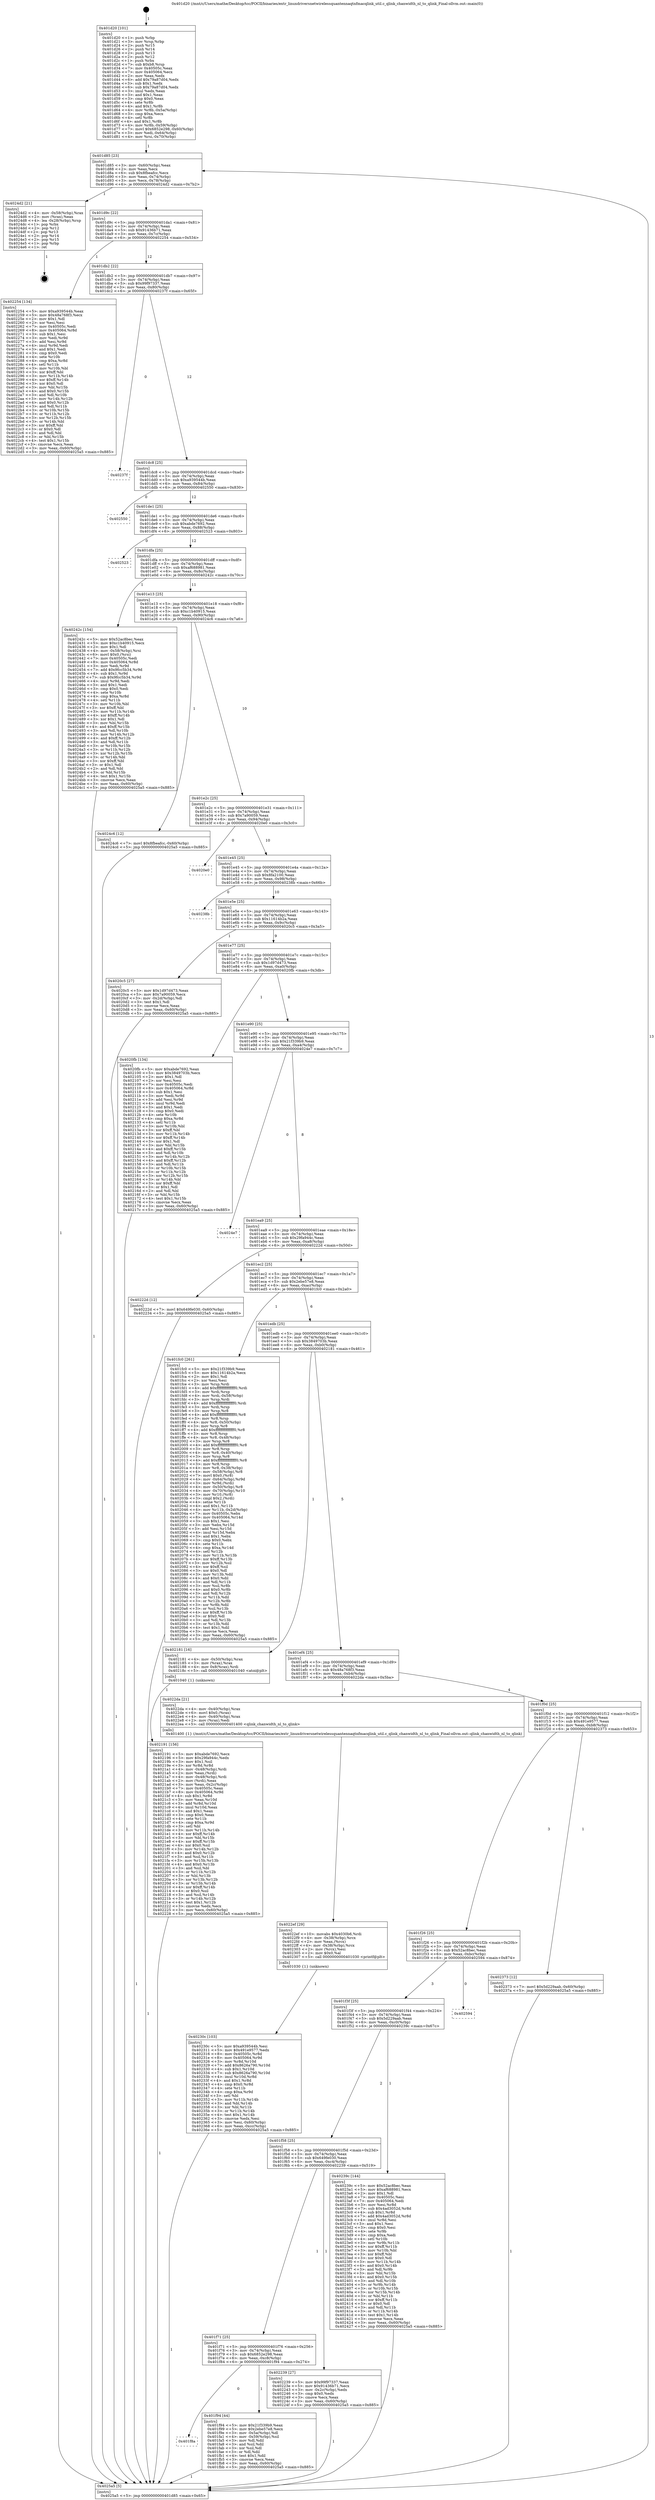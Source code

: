 digraph "0x401d20" {
  label = "0x401d20 (/mnt/c/Users/mathe/Desktop/tcc/POCII/binaries/extr_linuxdriversnetwirelessquantennaqtnfmacqlink_util.c_qlink_chanwidth_nl_to_qlink_Final-ollvm.out::main(0))"
  labelloc = "t"
  node[shape=record]

  Entry [label="",width=0.3,height=0.3,shape=circle,fillcolor=black,style=filled]
  "0x401d85" [label="{
     0x401d85 [23]\l
     | [instrs]\l
     &nbsp;&nbsp;0x401d85 \<+3\>: mov -0x60(%rbp),%eax\l
     &nbsp;&nbsp;0x401d88 \<+2\>: mov %eax,%ecx\l
     &nbsp;&nbsp;0x401d8a \<+6\>: sub $0x8fbeafcc,%ecx\l
     &nbsp;&nbsp;0x401d90 \<+3\>: mov %eax,-0x74(%rbp)\l
     &nbsp;&nbsp;0x401d93 \<+3\>: mov %ecx,-0x78(%rbp)\l
     &nbsp;&nbsp;0x401d96 \<+6\>: je 00000000004024d2 \<main+0x7b2\>\l
  }"]
  "0x4024d2" [label="{
     0x4024d2 [21]\l
     | [instrs]\l
     &nbsp;&nbsp;0x4024d2 \<+4\>: mov -0x58(%rbp),%rax\l
     &nbsp;&nbsp;0x4024d6 \<+2\>: mov (%rax),%eax\l
     &nbsp;&nbsp;0x4024d8 \<+4\>: lea -0x28(%rbp),%rsp\l
     &nbsp;&nbsp;0x4024dc \<+1\>: pop %rbx\l
     &nbsp;&nbsp;0x4024dd \<+2\>: pop %r12\l
     &nbsp;&nbsp;0x4024df \<+2\>: pop %r13\l
     &nbsp;&nbsp;0x4024e1 \<+2\>: pop %r14\l
     &nbsp;&nbsp;0x4024e3 \<+2\>: pop %r15\l
     &nbsp;&nbsp;0x4024e5 \<+1\>: pop %rbp\l
     &nbsp;&nbsp;0x4024e6 \<+1\>: ret\l
  }"]
  "0x401d9c" [label="{
     0x401d9c [22]\l
     | [instrs]\l
     &nbsp;&nbsp;0x401d9c \<+5\>: jmp 0000000000401da1 \<main+0x81\>\l
     &nbsp;&nbsp;0x401da1 \<+3\>: mov -0x74(%rbp),%eax\l
     &nbsp;&nbsp;0x401da4 \<+5\>: sub $0x91436b71,%eax\l
     &nbsp;&nbsp;0x401da9 \<+3\>: mov %eax,-0x7c(%rbp)\l
     &nbsp;&nbsp;0x401dac \<+6\>: je 0000000000402254 \<main+0x534\>\l
  }"]
  Exit [label="",width=0.3,height=0.3,shape=circle,fillcolor=black,style=filled,peripheries=2]
  "0x402254" [label="{
     0x402254 [134]\l
     | [instrs]\l
     &nbsp;&nbsp;0x402254 \<+5\>: mov $0xa939544b,%eax\l
     &nbsp;&nbsp;0x402259 \<+5\>: mov $0x48a768f3,%ecx\l
     &nbsp;&nbsp;0x40225e \<+2\>: mov $0x1,%dl\l
     &nbsp;&nbsp;0x402260 \<+2\>: xor %esi,%esi\l
     &nbsp;&nbsp;0x402262 \<+7\>: mov 0x40505c,%edi\l
     &nbsp;&nbsp;0x402269 \<+8\>: mov 0x405064,%r8d\l
     &nbsp;&nbsp;0x402271 \<+3\>: sub $0x1,%esi\l
     &nbsp;&nbsp;0x402274 \<+3\>: mov %edi,%r9d\l
     &nbsp;&nbsp;0x402277 \<+3\>: add %esi,%r9d\l
     &nbsp;&nbsp;0x40227a \<+4\>: imul %r9d,%edi\l
     &nbsp;&nbsp;0x40227e \<+3\>: and $0x1,%edi\l
     &nbsp;&nbsp;0x402281 \<+3\>: cmp $0x0,%edi\l
     &nbsp;&nbsp;0x402284 \<+4\>: sete %r10b\l
     &nbsp;&nbsp;0x402288 \<+4\>: cmp $0xa,%r8d\l
     &nbsp;&nbsp;0x40228c \<+4\>: setl %r11b\l
     &nbsp;&nbsp;0x402290 \<+3\>: mov %r10b,%bl\l
     &nbsp;&nbsp;0x402293 \<+3\>: xor $0xff,%bl\l
     &nbsp;&nbsp;0x402296 \<+3\>: mov %r11b,%r14b\l
     &nbsp;&nbsp;0x402299 \<+4\>: xor $0xff,%r14b\l
     &nbsp;&nbsp;0x40229d \<+3\>: xor $0x0,%dl\l
     &nbsp;&nbsp;0x4022a0 \<+3\>: mov %bl,%r15b\l
     &nbsp;&nbsp;0x4022a3 \<+4\>: and $0x0,%r15b\l
     &nbsp;&nbsp;0x4022a7 \<+3\>: and %dl,%r10b\l
     &nbsp;&nbsp;0x4022aa \<+3\>: mov %r14b,%r12b\l
     &nbsp;&nbsp;0x4022ad \<+4\>: and $0x0,%r12b\l
     &nbsp;&nbsp;0x4022b1 \<+3\>: and %dl,%r11b\l
     &nbsp;&nbsp;0x4022b4 \<+3\>: or %r10b,%r15b\l
     &nbsp;&nbsp;0x4022b7 \<+3\>: or %r11b,%r12b\l
     &nbsp;&nbsp;0x4022ba \<+3\>: xor %r12b,%r15b\l
     &nbsp;&nbsp;0x4022bd \<+3\>: or %r14b,%bl\l
     &nbsp;&nbsp;0x4022c0 \<+3\>: xor $0xff,%bl\l
     &nbsp;&nbsp;0x4022c3 \<+3\>: or $0x0,%dl\l
     &nbsp;&nbsp;0x4022c6 \<+2\>: and %dl,%bl\l
     &nbsp;&nbsp;0x4022c8 \<+3\>: or %bl,%r15b\l
     &nbsp;&nbsp;0x4022cb \<+4\>: test $0x1,%r15b\l
     &nbsp;&nbsp;0x4022cf \<+3\>: cmovne %ecx,%eax\l
     &nbsp;&nbsp;0x4022d2 \<+3\>: mov %eax,-0x60(%rbp)\l
     &nbsp;&nbsp;0x4022d5 \<+5\>: jmp 00000000004025a5 \<main+0x885\>\l
  }"]
  "0x401db2" [label="{
     0x401db2 [22]\l
     | [instrs]\l
     &nbsp;&nbsp;0x401db2 \<+5\>: jmp 0000000000401db7 \<main+0x97\>\l
     &nbsp;&nbsp;0x401db7 \<+3\>: mov -0x74(%rbp),%eax\l
     &nbsp;&nbsp;0x401dba \<+5\>: sub $0x99f97337,%eax\l
     &nbsp;&nbsp;0x401dbf \<+3\>: mov %eax,-0x80(%rbp)\l
     &nbsp;&nbsp;0x401dc2 \<+6\>: je 000000000040237f \<main+0x65f\>\l
  }"]
  "0x40230c" [label="{
     0x40230c [103]\l
     | [instrs]\l
     &nbsp;&nbsp;0x40230c \<+5\>: mov $0xa939544b,%esi\l
     &nbsp;&nbsp;0x402311 \<+5\>: mov $0x491e9577,%edx\l
     &nbsp;&nbsp;0x402316 \<+8\>: mov 0x40505c,%r8d\l
     &nbsp;&nbsp;0x40231e \<+8\>: mov 0x405064,%r9d\l
     &nbsp;&nbsp;0x402326 \<+3\>: mov %r8d,%r10d\l
     &nbsp;&nbsp;0x402329 \<+7\>: add $0x8626a790,%r10d\l
     &nbsp;&nbsp;0x402330 \<+4\>: sub $0x1,%r10d\l
     &nbsp;&nbsp;0x402334 \<+7\>: sub $0x8626a790,%r10d\l
     &nbsp;&nbsp;0x40233b \<+4\>: imul %r10d,%r8d\l
     &nbsp;&nbsp;0x40233f \<+4\>: and $0x1,%r8d\l
     &nbsp;&nbsp;0x402343 \<+4\>: cmp $0x0,%r8d\l
     &nbsp;&nbsp;0x402347 \<+4\>: sete %r11b\l
     &nbsp;&nbsp;0x40234b \<+4\>: cmp $0xa,%r9d\l
     &nbsp;&nbsp;0x40234f \<+3\>: setl %bl\l
     &nbsp;&nbsp;0x402352 \<+3\>: mov %r11b,%r14b\l
     &nbsp;&nbsp;0x402355 \<+3\>: and %bl,%r14b\l
     &nbsp;&nbsp;0x402358 \<+3\>: xor %bl,%r11b\l
     &nbsp;&nbsp;0x40235b \<+3\>: or %r11b,%r14b\l
     &nbsp;&nbsp;0x40235e \<+4\>: test $0x1,%r14b\l
     &nbsp;&nbsp;0x402362 \<+3\>: cmovne %edx,%esi\l
     &nbsp;&nbsp;0x402365 \<+3\>: mov %esi,-0x60(%rbp)\l
     &nbsp;&nbsp;0x402368 \<+6\>: mov %eax,-0xcc(%rbp)\l
     &nbsp;&nbsp;0x40236e \<+5\>: jmp 00000000004025a5 \<main+0x885\>\l
  }"]
  "0x40237f" [label="{
     0x40237f\l
  }", style=dashed]
  "0x401dc8" [label="{
     0x401dc8 [25]\l
     | [instrs]\l
     &nbsp;&nbsp;0x401dc8 \<+5\>: jmp 0000000000401dcd \<main+0xad\>\l
     &nbsp;&nbsp;0x401dcd \<+3\>: mov -0x74(%rbp),%eax\l
     &nbsp;&nbsp;0x401dd0 \<+5\>: sub $0xa939544b,%eax\l
     &nbsp;&nbsp;0x401dd5 \<+6\>: mov %eax,-0x84(%rbp)\l
     &nbsp;&nbsp;0x401ddb \<+6\>: je 0000000000402550 \<main+0x830\>\l
  }"]
  "0x4022ef" [label="{
     0x4022ef [29]\l
     | [instrs]\l
     &nbsp;&nbsp;0x4022ef \<+10\>: movabs $0x4030b6,%rdi\l
     &nbsp;&nbsp;0x4022f9 \<+4\>: mov -0x38(%rbp),%rcx\l
     &nbsp;&nbsp;0x4022fd \<+2\>: mov %eax,(%rcx)\l
     &nbsp;&nbsp;0x4022ff \<+4\>: mov -0x38(%rbp),%rcx\l
     &nbsp;&nbsp;0x402303 \<+2\>: mov (%rcx),%esi\l
     &nbsp;&nbsp;0x402305 \<+2\>: mov $0x0,%al\l
     &nbsp;&nbsp;0x402307 \<+5\>: call 0000000000401030 \<printf@plt\>\l
     | [calls]\l
     &nbsp;&nbsp;0x401030 \{1\} (unknown)\l
  }"]
  "0x402550" [label="{
     0x402550\l
  }", style=dashed]
  "0x401de1" [label="{
     0x401de1 [25]\l
     | [instrs]\l
     &nbsp;&nbsp;0x401de1 \<+5\>: jmp 0000000000401de6 \<main+0xc6\>\l
     &nbsp;&nbsp;0x401de6 \<+3\>: mov -0x74(%rbp),%eax\l
     &nbsp;&nbsp;0x401de9 \<+5\>: sub $0xabde7692,%eax\l
     &nbsp;&nbsp;0x401dee \<+6\>: mov %eax,-0x88(%rbp)\l
     &nbsp;&nbsp;0x401df4 \<+6\>: je 0000000000402523 \<main+0x803\>\l
  }"]
  "0x402191" [label="{
     0x402191 [156]\l
     | [instrs]\l
     &nbsp;&nbsp;0x402191 \<+5\>: mov $0xabde7692,%ecx\l
     &nbsp;&nbsp;0x402196 \<+5\>: mov $0x29fa944c,%edx\l
     &nbsp;&nbsp;0x40219b \<+3\>: mov $0x1,%sil\l
     &nbsp;&nbsp;0x40219e \<+3\>: xor %r8d,%r8d\l
     &nbsp;&nbsp;0x4021a1 \<+4\>: mov -0x48(%rbp),%rdi\l
     &nbsp;&nbsp;0x4021a5 \<+2\>: mov %eax,(%rdi)\l
     &nbsp;&nbsp;0x4021a7 \<+4\>: mov -0x48(%rbp),%rdi\l
     &nbsp;&nbsp;0x4021ab \<+2\>: mov (%rdi),%eax\l
     &nbsp;&nbsp;0x4021ad \<+3\>: mov %eax,-0x2c(%rbp)\l
     &nbsp;&nbsp;0x4021b0 \<+7\>: mov 0x40505c,%eax\l
     &nbsp;&nbsp;0x4021b7 \<+8\>: mov 0x405064,%r9d\l
     &nbsp;&nbsp;0x4021bf \<+4\>: sub $0x1,%r8d\l
     &nbsp;&nbsp;0x4021c3 \<+3\>: mov %eax,%r10d\l
     &nbsp;&nbsp;0x4021c6 \<+3\>: add %r8d,%r10d\l
     &nbsp;&nbsp;0x4021c9 \<+4\>: imul %r10d,%eax\l
     &nbsp;&nbsp;0x4021cd \<+3\>: and $0x1,%eax\l
     &nbsp;&nbsp;0x4021d0 \<+3\>: cmp $0x0,%eax\l
     &nbsp;&nbsp;0x4021d3 \<+4\>: sete %r11b\l
     &nbsp;&nbsp;0x4021d7 \<+4\>: cmp $0xa,%r9d\l
     &nbsp;&nbsp;0x4021db \<+3\>: setl %bl\l
     &nbsp;&nbsp;0x4021de \<+3\>: mov %r11b,%r14b\l
     &nbsp;&nbsp;0x4021e1 \<+4\>: xor $0xff,%r14b\l
     &nbsp;&nbsp;0x4021e5 \<+3\>: mov %bl,%r15b\l
     &nbsp;&nbsp;0x4021e8 \<+4\>: xor $0xff,%r15b\l
     &nbsp;&nbsp;0x4021ec \<+4\>: xor $0x0,%sil\l
     &nbsp;&nbsp;0x4021f0 \<+3\>: mov %r14b,%r12b\l
     &nbsp;&nbsp;0x4021f3 \<+4\>: and $0x0,%r12b\l
     &nbsp;&nbsp;0x4021f7 \<+3\>: and %sil,%r11b\l
     &nbsp;&nbsp;0x4021fa \<+3\>: mov %r15b,%r13b\l
     &nbsp;&nbsp;0x4021fd \<+4\>: and $0x0,%r13b\l
     &nbsp;&nbsp;0x402201 \<+3\>: and %sil,%bl\l
     &nbsp;&nbsp;0x402204 \<+3\>: or %r11b,%r12b\l
     &nbsp;&nbsp;0x402207 \<+3\>: or %bl,%r13b\l
     &nbsp;&nbsp;0x40220a \<+3\>: xor %r13b,%r12b\l
     &nbsp;&nbsp;0x40220d \<+3\>: or %r15b,%r14b\l
     &nbsp;&nbsp;0x402210 \<+4\>: xor $0xff,%r14b\l
     &nbsp;&nbsp;0x402214 \<+4\>: or $0x0,%sil\l
     &nbsp;&nbsp;0x402218 \<+3\>: and %sil,%r14b\l
     &nbsp;&nbsp;0x40221b \<+3\>: or %r14b,%r12b\l
     &nbsp;&nbsp;0x40221e \<+4\>: test $0x1,%r12b\l
     &nbsp;&nbsp;0x402222 \<+3\>: cmovne %edx,%ecx\l
     &nbsp;&nbsp;0x402225 \<+3\>: mov %ecx,-0x60(%rbp)\l
     &nbsp;&nbsp;0x402228 \<+5\>: jmp 00000000004025a5 \<main+0x885\>\l
  }"]
  "0x402523" [label="{
     0x402523\l
  }", style=dashed]
  "0x401dfa" [label="{
     0x401dfa [25]\l
     | [instrs]\l
     &nbsp;&nbsp;0x401dfa \<+5\>: jmp 0000000000401dff \<main+0xdf\>\l
     &nbsp;&nbsp;0x401dff \<+3\>: mov -0x74(%rbp),%eax\l
     &nbsp;&nbsp;0x401e02 \<+5\>: sub $0xaf688981,%eax\l
     &nbsp;&nbsp;0x401e07 \<+6\>: mov %eax,-0x8c(%rbp)\l
     &nbsp;&nbsp;0x401e0d \<+6\>: je 000000000040242c \<main+0x70c\>\l
  }"]
  "0x401d20" [label="{
     0x401d20 [101]\l
     | [instrs]\l
     &nbsp;&nbsp;0x401d20 \<+1\>: push %rbp\l
     &nbsp;&nbsp;0x401d21 \<+3\>: mov %rsp,%rbp\l
     &nbsp;&nbsp;0x401d24 \<+2\>: push %r15\l
     &nbsp;&nbsp;0x401d26 \<+2\>: push %r14\l
     &nbsp;&nbsp;0x401d28 \<+2\>: push %r13\l
     &nbsp;&nbsp;0x401d2a \<+2\>: push %r12\l
     &nbsp;&nbsp;0x401d2c \<+1\>: push %rbx\l
     &nbsp;&nbsp;0x401d2d \<+7\>: sub $0xb8,%rsp\l
     &nbsp;&nbsp;0x401d34 \<+7\>: mov 0x40505c,%eax\l
     &nbsp;&nbsp;0x401d3b \<+7\>: mov 0x405064,%ecx\l
     &nbsp;&nbsp;0x401d42 \<+2\>: mov %eax,%edx\l
     &nbsp;&nbsp;0x401d44 \<+6\>: add $0x79a87d04,%edx\l
     &nbsp;&nbsp;0x401d4a \<+3\>: sub $0x1,%edx\l
     &nbsp;&nbsp;0x401d4d \<+6\>: sub $0x79a87d04,%edx\l
     &nbsp;&nbsp;0x401d53 \<+3\>: imul %edx,%eax\l
     &nbsp;&nbsp;0x401d56 \<+3\>: and $0x1,%eax\l
     &nbsp;&nbsp;0x401d59 \<+3\>: cmp $0x0,%eax\l
     &nbsp;&nbsp;0x401d5c \<+4\>: sete %r8b\l
     &nbsp;&nbsp;0x401d60 \<+4\>: and $0x1,%r8b\l
     &nbsp;&nbsp;0x401d64 \<+4\>: mov %r8b,-0x5a(%rbp)\l
     &nbsp;&nbsp;0x401d68 \<+3\>: cmp $0xa,%ecx\l
     &nbsp;&nbsp;0x401d6b \<+4\>: setl %r8b\l
     &nbsp;&nbsp;0x401d6f \<+4\>: and $0x1,%r8b\l
     &nbsp;&nbsp;0x401d73 \<+4\>: mov %r8b,-0x59(%rbp)\l
     &nbsp;&nbsp;0x401d77 \<+7\>: movl $0x6852e298,-0x60(%rbp)\l
     &nbsp;&nbsp;0x401d7e \<+3\>: mov %edi,-0x64(%rbp)\l
     &nbsp;&nbsp;0x401d81 \<+4\>: mov %rsi,-0x70(%rbp)\l
  }"]
  "0x40242c" [label="{
     0x40242c [154]\l
     | [instrs]\l
     &nbsp;&nbsp;0x40242c \<+5\>: mov $0x52ac8bec,%eax\l
     &nbsp;&nbsp;0x402431 \<+5\>: mov $0xc1b40915,%ecx\l
     &nbsp;&nbsp;0x402436 \<+2\>: mov $0x1,%dl\l
     &nbsp;&nbsp;0x402438 \<+4\>: mov -0x58(%rbp),%rsi\l
     &nbsp;&nbsp;0x40243c \<+6\>: movl $0x0,(%rsi)\l
     &nbsp;&nbsp;0x402442 \<+7\>: mov 0x40505c,%edi\l
     &nbsp;&nbsp;0x402449 \<+8\>: mov 0x405064,%r8d\l
     &nbsp;&nbsp;0x402451 \<+3\>: mov %edi,%r9d\l
     &nbsp;&nbsp;0x402454 \<+7\>: add $0x9fcc5b34,%r9d\l
     &nbsp;&nbsp;0x40245b \<+4\>: sub $0x1,%r9d\l
     &nbsp;&nbsp;0x40245f \<+7\>: sub $0x9fcc5b34,%r9d\l
     &nbsp;&nbsp;0x402466 \<+4\>: imul %r9d,%edi\l
     &nbsp;&nbsp;0x40246a \<+3\>: and $0x1,%edi\l
     &nbsp;&nbsp;0x40246d \<+3\>: cmp $0x0,%edi\l
     &nbsp;&nbsp;0x402470 \<+4\>: sete %r10b\l
     &nbsp;&nbsp;0x402474 \<+4\>: cmp $0xa,%r8d\l
     &nbsp;&nbsp;0x402478 \<+4\>: setl %r11b\l
     &nbsp;&nbsp;0x40247c \<+3\>: mov %r10b,%bl\l
     &nbsp;&nbsp;0x40247f \<+3\>: xor $0xff,%bl\l
     &nbsp;&nbsp;0x402482 \<+3\>: mov %r11b,%r14b\l
     &nbsp;&nbsp;0x402485 \<+4\>: xor $0xff,%r14b\l
     &nbsp;&nbsp;0x402489 \<+3\>: xor $0x1,%dl\l
     &nbsp;&nbsp;0x40248c \<+3\>: mov %bl,%r15b\l
     &nbsp;&nbsp;0x40248f \<+4\>: and $0xff,%r15b\l
     &nbsp;&nbsp;0x402493 \<+3\>: and %dl,%r10b\l
     &nbsp;&nbsp;0x402496 \<+3\>: mov %r14b,%r12b\l
     &nbsp;&nbsp;0x402499 \<+4\>: and $0xff,%r12b\l
     &nbsp;&nbsp;0x40249d \<+3\>: and %dl,%r11b\l
     &nbsp;&nbsp;0x4024a0 \<+3\>: or %r10b,%r15b\l
     &nbsp;&nbsp;0x4024a3 \<+3\>: or %r11b,%r12b\l
     &nbsp;&nbsp;0x4024a6 \<+3\>: xor %r12b,%r15b\l
     &nbsp;&nbsp;0x4024a9 \<+3\>: or %r14b,%bl\l
     &nbsp;&nbsp;0x4024ac \<+3\>: xor $0xff,%bl\l
     &nbsp;&nbsp;0x4024af \<+3\>: or $0x1,%dl\l
     &nbsp;&nbsp;0x4024b2 \<+2\>: and %dl,%bl\l
     &nbsp;&nbsp;0x4024b4 \<+3\>: or %bl,%r15b\l
     &nbsp;&nbsp;0x4024b7 \<+4\>: test $0x1,%r15b\l
     &nbsp;&nbsp;0x4024bb \<+3\>: cmovne %ecx,%eax\l
     &nbsp;&nbsp;0x4024be \<+3\>: mov %eax,-0x60(%rbp)\l
     &nbsp;&nbsp;0x4024c1 \<+5\>: jmp 00000000004025a5 \<main+0x885\>\l
  }"]
  "0x401e13" [label="{
     0x401e13 [25]\l
     | [instrs]\l
     &nbsp;&nbsp;0x401e13 \<+5\>: jmp 0000000000401e18 \<main+0xf8\>\l
     &nbsp;&nbsp;0x401e18 \<+3\>: mov -0x74(%rbp),%eax\l
     &nbsp;&nbsp;0x401e1b \<+5\>: sub $0xc1b40915,%eax\l
     &nbsp;&nbsp;0x401e20 \<+6\>: mov %eax,-0x90(%rbp)\l
     &nbsp;&nbsp;0x401e26 \<+6\>: je 00000000004024c6 \<main+0x7a6\>\l
  }"]
  "0x4025a5" [label="{
     0x4025a5 [5]\l
     | [instrs]\l
     &nbsp;&nbsp;0x4025a5 \<+5\>: jmp 0000000000401d85 \<main+0x65\>\l
  }"]
  "0x4024c6" [label="{
     0x4024c6 [12]\l
     | [instrs]\l
     &nbsp;&nbsp;0x4024c6 \<+7\>: movl $0x8fbeafcc,-0x60(%rbp)\l
     &nbsp;&nbsp;0x4024cd \<+5\>: jmp 00000000004025a5 \<main+0x885\>\l
  }"]
  "0x401e2c" [label="{
     0x401e2c [25]\l
     | [instrs]\l
     &nbsp;&nbsp;0x401e2c \<+5\>: jmp 0000000000401e31 \<main+0x111\>\l
     &nbsp;&nbsp;0x401e31 \<+3\>: mov -0x74(%rbp),%eax\l
     &nbsp;&nbsp;0x401e34 \<+5\>: sub $0x7a90059,%eax\l
     &nbsp;&nbsp;0x401e39 \<+6\>: mov %eax,-0x94(%rbp)\l
     &nbsp;&nbsp;0x401e3f \<+6\>: je 00000000004020e0 \<main+0x3c0\>\l
  }"]
  "0x401f8a" [label="{
     0x401f8a\l
  }", style=dashed]
  "0x4020e0" [label="{
     0x4020e0\l
  }", style=dashed]
  "0x401e45" [label="{
     0x401e45 [25]\l
     | [instrs]\l
     &nbsp;&nbsp;0x401e45 \<+5\>: jmp 0000000000401e4a \<main+0x12a\>\l
     &nbsp;&nbsp;0x401e4a \<+3\>: mov -0x74(%rbp),%eax\l
     &nbsp;&nbsp;0x401e4d \<+5\>: sub $0x8fa2100,%eax\l
     &nbsp;&nbsp;0x401e52 \<+6\>: mov %eax,-0x98(%rbp)\l
     &nbsp;&nbsp;0x401e58 \<+6\>: je 000000000040238b \<main+0x66b\>\l
  }"]
  "0x401f94" [label="{
     0x401f94 [44]\l
     | [instrs]\l
     &nbsp;&nbsp;0x401f94 \<+5\>: mov $0x21f339b9,%eax\l
     &nbsp;&nbsp;0x401f99 \<+5\>: mov $0x2ebe57e8,%ecx\l
     &nbsp;&nbsp;0x401f9e \<+3\>: mov -0x5a(%rbp),%dl\l
     &nbsp;&nbsp;0x401fa1 \<+4\>: mov -0x59(%rbp),%sil\l
     &nbsp;&nbsp;0x401fa5 \<+3\>: mov %dl,%dil\l
     &nbsp;&nbsp;0x401fa8 \<+3\>: and %sil,%dil\l
     &nbsp;&nbsp;0x401fab \<+3\>: xor %sil,%dl\l
     &nbsp;&nbsp;0x401fae \<+3\>: or %dl,%dil\l
     &nbsp;&nbsp;0x401fb1 \<+4\>: test $0x1,%dil\l
     &nbsp;&nbsp;0x401fb5 \<+3\>: cmovne %ecx,%eax\l
     &nbsp;&nbsp;0x401fb8 \<+3\>: mov %eax,-0x60(%rbp)\l
     &nbsp;&nbsp;0x401fbb \<+5\>: jmp 00000000004025a5 \<main+0x885\>\l
  }"]
  "0x40238b" [label="{
     0x40238b\l
  }", style=dashed]
  "0x401e5e" [label="{
     0x401e5e [25]\l
     | [instrs]\l
     &nbsp;&nbsp;0x401e5e \<+5\>: jmp 0000000000401e63 \<main+0x143\>\l
     &nbsp;&nbsp;0x401e63 \<+3\>: mov -0x74(%rbp),%eax\l
     &nbsp;&nbsp;0x401e66 \<+5\>: sub $0x11614b2a,%eax\l
     &nbsp;&nbsp;0x401e6b \<+6\>: mov %eax,-0x9c(%rbp)\l
     &nbsp;&nbsp;0x401e71 \<+6\>: je 00000000004020c5 \<main+0x3a5\>\l
  }"]
  "0x401f71" [label="{
     0x401f71 [25]\l
     | [instrs]\l
     &nbsp;&nbsp;0x401f71 \<+5\>: jmp 0000000000401f76 \<main+0x256\>\l
     &nbsp;&nbsp;0x401f76 \<+3\>: mov -0x74(%rbp),%eax\l
     &nbsp;&nbsp;0x401f79 \<+5\>: sub $0x6852e298,%eax\l
     &nbsp;&nbsp;0x401f7e \<+6\>: mov %eax,-0xc8(%rbp)\l
     &nbsp;&nbsp;0x401f84 \<+6\>: je 0000000000401f94 \<main+0x274\>\l
  }"]
  "0x4020c5" [label="{
     0x4020c5 [27]\l
     | [instrs]\l
     &nbsp;&nbsp;0x4020c5 \<+5\>: mov $0x1d97d473,%eax\l
     &nbsp;&nbsp;0x4020ca \<+5\>: mov $0x7a90059,%ecx\l
     &nbsp;&nbsp;0x4020cf \<+3\>: mov -0x2d(%rbp),%dl\l
     &nbsp;&nbsp;0x4020d2 \<+3\>: test $0x1,%dl\l
     &nbsp;&nbsp;0x4020d5 \<+3\>: cmovne %ecx,%eax\l
     &nbsp;&nbsp;0x4020d8 \<+3\>: mov %eax,-0x60(%rbp)\l
     &nbsp;&nbsp;0x4020db \<+5\>: jmp 00000000004025a5 \<main+0x885\>\l
  }"]
  "0x401e77" [label="{
     0x401e77 [25]\l
     | [instrs]\l
     &nbsp;&nbsp;0x401e77 \<+5\>: jmp 0000000000401e7c \<main+0x15c\>\l
     &nbsp;&nbsp;0x401e7c \<+3\>: mov -0x74(%rbp),%eax\l
     &nbsp;&nbsp;0x401e7f \<+5\>: sub $0x1d97d473,%eax\l
     &nbsp;&nbsp;0x401e84 \<+6\>: mov %eax,-0xa0(%rbp)\l
     &nbsp;&nbsp;0x401e8a \<+6\>: je 00000000004020fb \<main+0x3db\>\l
  }"]
  "0x402239" [label="{
     0x402239 [27]\l
     | [instrs]\l
     &nbsp;&nbsp;0x402239 \<+5\>: mov $0x99f97337,%eax\l
     &nbsp;&nbsp;0x40223e \<+5\>: mov $0x91436b71,%ecx\l
     &nbsp;&nbsp;0x402243 \<+3\>: mov -0x2c(%rbp),%edx\l
     &nbsp;&nbsp;0x402246 \<+3\>: cmp $0x0,%edx\l
     &nbsp;&nbsp;0x402249 \<+3\>: cmove %ecx,%eax\l
     &nbsp;&nbsp;0x40224c \<+3\>: mov %eax,-0x60(%rbp)\l
     &nbsp;&nbsp;0x40224f \<+5\>: jmp 00000000004025a5 \<main+0x885\>\l
  }"]
  "0x4020fb" [label="{
     0x4020fb [134]\l
     | [instrs]\l
     &nbsp;&nbsp;0x4020fb \<+5\>: mov $0xabde7692,%eax\l
     &nbsp;&nbsp;0x402100 \<+5\>: mov $0x3849703b,%ecx\l
     &nbsp;&nbsp;0x402105 \<+2\>: mov $0x1,%dl\l
     &nbsp;&nbsp;0x402107 \<+2\>: xor %esi,%esi\l
     &nbsp;&nbsp;0x402109 \<+7\>: mov 0x40505c,%edi\l
     &nbsp;&nbsp;0x402110 \<+8\>: mov 0x405064,%r8d\l
     &nbsp;&nbsp;0x402118 \<+3\>: sub $0x1,%esi\l
     &nbsp;&nbsp;0x40211b \<+3\>: mov %edi,%r9d\l
     &nbsp;&nbsp;0x40211e \<+3\>: add %esi,%r9d\l
     &nbsp;&nbsp;0x402121 \<+4\>: imul %r9d,%edi\l
     &nbsp;&nbsp;0x402125 \<+3\>: and $0x1,%edi\l
     &nbsp;&nbsp;0x402128 \<+3\>: cmp $0x0,%edi\l
     &nbsp;&nbsp;0x40212b \<+4\>: sete %r10b\l
     &nbsp;&nbsp;0x40212f \<+4\>: cmp $0xa,%r8d\l
     &nbsp;&nbsp;0x402133 \<+4\>: setl %r11b\l
     &nbsp;&nbsp;0x402137 \<+3\>: mov %r10b,%bl\l
     &nbsp;&nbsp;0x40213a \<+3\>: xor $0xff,%bl\l
     &nbsp;&nbsp;0x40213d \<+3\>: mov %r11b,%r14b\l
     &nbsp;&nbsp;0x402140 \<+4\>: xor $0xff,%r14b\l
     &nbsp;&nbsp;0x402144 \<+3\>: xor $0x1,%dl\l
     &nbsp;&nbsp;0x402147 \<+3\>: mov %bl,%r15b\l
     &nbsp;&nbsp;0x40214a \<+4\>: and $0xff,%r15b\l
     &nbsp;&nbsp;0x40214e \<+3\>: and %dl,%r10b\l
     &nbsp;&nbsp;0x402151 \<+3\>: mov %r14b,%r12b\l
     &nbsp;&nbsp;0x402154 \<+4\>: and $0xff,%r12b\l
     &nbsp;&nbsp;0x402158 \<+3\>: and %dl,%r11b\l
     &nbsp;&nbsp;0x40215b \<+3\>: or %r10b,%r15b\l
     &nbsp;&nbsp;0x40215e \<+3\>: or %r11b,%r12b\l
     &nbsp;&nbsp;0x402161 \<+3\>: xor %r12b,%r15b\l
     &nbsp;&nbsp;0x402164 \<+3\>: or %r14b,%bl\l
     &nbsp;&nbsp;0x402167 \<+3\>: xor $0xff,%bl\l
     &nbsp;&nbsp;0x40216a \<+3\>: or $0x1,%dl\l
     &nbsp;&nbsp;0x40216d \<+2\>: and %dl,%bl\l
     &nbsp;&nbsp;0x40216f \<+3\>: or %bl,%r15b\l
     &nbsp;&nbsp;0x402172 \<+4\>: test $0x1,%r15b\l
     &nbsp;&nbsp;0x402176 \<+3\>: cmovne %ecx,%eax\l
     &nbsp;&nbsp;0x402179 \<+3\>: mov %eax,-0x60(%rbp)\l
     &nbsp;&nbsp;0x40217c \<+5\>: jmp 00000000004025a5 \<main+0x885\>\l
  }"]
  "0x401e90" [label="{
     0x401e90 [25]\l
     | [instrs]\l
     &nbsp;&nbsp;0x401e90 \<+5\>: jmp 0000000000401e95 \<main+0x175\>\l
     &nbsp;&nbsp;0x401e95 \<+3\>: mov -0x74(%rbp),%eax\l
     &nbsp;&nbsp;0x401e98 \<+5\>: sub $0x21f339b9,%eax\l
     &nbsp;&nbsp;0x401e9d \<+6\>: mov %eax,-0xa4(%rbp)\l
     &nbsp;&nbsp;0x401ea3 \<+6\>: je 00000000004024e7 \<main+0x7c7\>\l
  }"]
  "0x401f58" [label="{
     0x401f58 [25]\l
     | [instrs]\l
     &nbsp;&nbsp;0x401f58 \<+5\>: jmp 0000000000401f5d \<main+0x23d\>\l
     &nbsp;&nbsp;0x401f5d \<+3\>: mov -0x74(%rbp),%eax\l
     &nbsp;&nbsp;0x401f60 \<+5\>: sub $0x649fe030,%eax\l
     &nbsp;&nbsp;0x401f65 \<+6\>: mov %eax,-0xc4(%rbp)\l
     &nbsp;&nbsp;0x401f6b \<+6\>: je 0000000000402239 \<main+0x519\>\l
  }"]
  "0x4024e7" [label="{
     0x4024e7\l
  }", style=dashed]
  "0x401ea9" [label="{
     0x401ea9 [25]\l
     | [instrs]\l
     &nbsp;&nbsp;0x401ea9 \<+5\>: jmp 0000000000401eae \<main+0x18e\>\l
     &nbsp;&nbsp;0x401eae \<+3\>: mov -0x74(%rbp),%eax\l
     &nbsp;&nbsp;0x401eb1 \<+5\>: sub $0x29fa944c,%eax\l
     &nbsp;&nbsp;0x401eb6 \<+6\>: mov %eax,-0xa8(%rbp)\l
     &nbsp;&nbsp;0x401ebc \<+6\>: je 000000000040222d \<main+0x50d\>\l
  }"]
  "0x40239c" [label="{
     0x40239c [144]\l
     | [instrs]\l
     &nbsp;&nbsp;0x40239c \<+5\>: mov $0x52ac8bec,%eax\l
     &nbsp;&nbsp;0x4023a1 \<+5\>: mov $0xaf688981,%ecx\l
     &nbsp;&nbsp;0x4023a6 \<+2\>: mov $0x1,%dl\l
     &nbsp;&nbsp;0x4023a8 \<+7\>: mov 0x40505c,%esi\l
     &nbsp;&nbsp;0x4023af \<+7\>: mov 0x405064,%edi\l
     &nbsp;&nbsp;0x4023b6 \<+3\>: mov %esi,%r8d\l
     &nbsp;&nbsp;0x4023b9 \<+7\>: sub $0x4ad3052d,%r8d\l
     &nbsp;&nbsp;0x4023c0 \<+4\>: sub $0x1,%r8d\l
     &nbsp;&nbsp;0x4023c4 \<+7\>: add $0x4ad3052d,%r8d\l
     &nbsp;&nbsp;0x4023cb \<+4\>: imul %r8d,%esi\l
     &nbsp;&nbsp;0x4023cf \<+3\>: and $0x1,%esi\l
     &nbsp;&nbsp;0x4023d2 \<+3\>: cmp $0x0,%esi\l
     &nbsp;&nbsp;0x4023d5 \<+4\>: sete %r9b\l
     &nbsp;&nbsp;0x4023d9 \<+3\>: cmp $0xa,%edi\l
     &nbsp;&nbsp;0x4023dc \<+4\>: setl %r10b\l
     &nbsp;&nbsp;0x4023e0 \<+3\>: mov %r9b,%r11b\l
     &nbsp;&nbsp;0x4023e3 \<+4\>: xor $0xff,%r11b\l
     &nbsp;&nbsp;0x4023e7 \<+3\>: mov %r10b,%bl\l
     &nbsp;&nbsp;0x4023ea \<+3\>: xor $0xff,%bl\l
     &nbsp;&nbsp;0x4023ed \<+3\>: xor $0x0,%dl\l
     &nbsp;&nbsp;0x4023f0 \<+3\>: mov %r11b,%r14b\l
     &nbsp;&nbsp;0x4023f3 \<+4\>: and $0x0,%r14b\l
     &nbsp;&nbsp;0x4023f7 \<+3\>: and %dl,%r9b\l
     &nbsp;&nbsp;0x4023fa \<+3\>: mov %bl,%r15b\l
     &nbsp;&nbsp;0x4023fd \<+4\>: and $0x0,%r15b\l
     &nbsp;&nbsp;0x402401 \<+3\>: and %dl,%r10b\l
     &nbsp;&nbsp;0x402404 \<+3\>: or %r9b,%r14b\l
     &nbsp;&nbsp;0x402407 \<+3\>: or %r10b,%r15b\l
     &nbsp;&nbsp;0x40240a \<+3\>: xor %r15b,%r14b\l
     &nbsp;&nbsp;0x40240d \<+3\>: or %bl,%r11b\l
     &nbsp;&nbsp;0x402410 \<+4\>: xor $0xff,%r11b\l
     &nbsp;&nbsp;0x402414 \<+3\>: or $0x0,%dl\l
     &nbsp;&nbsp;0x402417 \<+3\>: and %dl,%r11b\l
     &nbsp;&nbsp;0x40241a \<+3\>: or %r11b,%r14b\l
     &nbsp;&nbsp;0x40241d \<+4\>: test $0x1,%r14b\l
     &nbsp;&nbsp;0x402421 \<+3\>: cmovne %ecx,%eax\l
     &nbsp;&nbsp;0x402424 \<+3\>: mov %eax,-0x60(%rbp)\l
     &nbsp;&nbsp;0x402427 \<+5\>: jmp 00000000004025a5 \<main+0x885\>\l
  }"]
  "0x40222d" [label="{
     0x40222d [12]\l
     | [instrs]\l
     &nbsp;&nbsp;0x40222d \<+7\>: movl $0x649fe030,-0x60(%rbp)\l
     &nbsp;&nbsp;0x402234 \<+5\>: jmp 00000000004025a5 \<main+0x885\>\l
  }"]
  "0x401ec2" [label="{
     0x401ec2 [25]\l
     | [instrs]\l
     &nbsp;&nbsp;0x401ec2 \<+5\>: jmp 0000000000401ec7 \<main+0x1a7\>\l
     &nbsp;&nbsp;0x401ec7 \<+3\>: mov -0x74(%rbp),%eax\l
     &nbsp;&nbsp;0x401eca \<+5\>: sub $0x2ebe57e8,%eax\l
     &nbsp;&nbsp;0x401ecf \<+6\>: mov %eax,-0xac(%rbp)\l
     &nbsp;&nbsp;0x401ed5 \<+6\>: je 0000000000401fc0 \<main+0x2a0\>\l
  }"]
  "0x401f3f" [label="{
     0x401f3f [25]\l
     | [instrs]\l
     &nbsp;&nbsp;0x401f3f \<+5\>: jmp 0000000000401f44 \<main+0x224\>\l
     &nbsp;&nbsp;0x401f44 \<+3\>: mov -0x74(%rbp),%eax\l
     &nbsp;&nbsp;0x401f47 \<+5\>: sub $0x5d229aab,%eax\l
     &nbsp;&nbsp;0x401f4c \<+6\>: mov %eax,-0xc0(%rbp)\l
     &nbsp;&nbsp;0x401f52 \<+6\>: je 000000000040239c \<main+0x67c\>\l
  }"]
  "0x401fc0" [label="{
     0x401fc0 [261]\l
     | [instrs]\l
     &nbsp;&nbsp;0x401fc0 \<+5\>: mov $0x21f339b9,%eax\l
     &nbsp;&nbsp;0x401fc5 \<+5\>: mov $0x11614b2a,%ecx\l
     &nbsp;&nbsp;0x401fca \<+2\>: mov $0x1,%dl\l
     &nbsp;&nbsp;0x401fcc \<+2\>: xor %esi,%esi\l
     &nbsp;&nbsp;0x401fce \<+3\>: mov %rsp,%rdi\l
     &nbsp;&nbsp;0x401fd1 \<+4\>: add $0xfffffffffffffff0,%rdi\l
     &nbsp;&nbsp;0x401fd5 \<+3\>: mov %rdi,%rsp\l
     &nbsp;&nbsp;0x401fd8 \<+4\>: mov %rdi,-0x58(%rbp)\l
     &nbsp;&nbsp;0x401fdc \<+3\>: mov %rsp,%rdi\l
     &nbsp;&nbsp;0x401fdf \<+4\>: add $0xfffffffffffffff0,%rdi\l
     &nbsp;&nbsp;0x401fe3 \<+3\>: mov %rdi,%rsp\l
     &nbsp;&nbsp;0x401fe6 \<+3\>: mov %rsp,%r8\l
     &nbsp;&nbsp;0x401fe9 \<+4\>: add $0xfffffffffffffff0,%r8\l
     &nbsp;&nbsp;0x401fed \<+3\>: mov %r8,%rsp\l
     &nbsp;&nbsp;0x401ff0 \<+4\>: mov %r8,-0x50(%rbp)\l
     &nbsp;&nbsp;0x401ff4 \<+3\>: mov %rsp,%r8\l
     &nbsp;&nbsp;0x401ff7 \<+4\>: add $0xfffffffffffffff0,%r8\l
     &nbsp;&nbsp;0x401ffb \<+3\>: mov %r8,%rsp\l
     &nbsp;&nbsp;0x401ffe \<+4\>: mov %r8,-0x48(%rbp)\l
     &nbsp;&nbsp;0x402002 \<+3\>: mov %rsp,%r8\l
     &nbsp;&nbsp;0x402005 \<+4\>: add $0xfffffffffffffff0,%r8\l
     &nbsp;&nbsp;0x402009 \<+3\>: mov %r8,%rsp\l
     &nbsp;&nbsp;0x40200c \<+4\>: mov %r8,-0x40(%rbp)\l
     &nbsp;&nbsp;0x402010 \<+3\>: mov %rsp,%r8\l
     &nbsp;&nbsp;0x402013 \<+4\>: add $0xfffffffffffffff0,%r8\l
     &nbsp;&nbsp;0x402017 \<+3\>: mov %r8,%rsp\l
     &nbsp;&nbsp;0x40201a \<+4\>: mov %r8,-0x38(%rbp)\l
     &nbsp;&nbsp;0x40201e \<+4\>: mov -0x58(%rbp),%r8\l
     &nbsp;&nbsp;0x402022 \<+7\>: movl $0x0,(%r8)\l
     &nbsp;&nbsp;0x402029 \<+4\>: mov -0x64(%rbp),%r9d\l
     &nbsp;&nbsp;0x40202d \<+3\>: mov %r9d,(%rdi)\l
     &nbsp;&nbsp;0x402030 \<+4\>: mov -0x50(%rbp),%r8\l
     &nbsp;&nbsp;0x402034 \<+4\>: mov -0x70(%rbp),%r10\l
     &nbsp;&nbsp;0x402038 \<+3\>: mov %r10,(%r8)\l
     &nbsp;&nbsp;0x40203b \<+3\>: cmpl $0x2,(%rdi)\l
     &nbsp;&nbsp;0x40203e \<+4\>: setne %r11b\l
     &nbsp;&nbsp;0x402042 \<+4\>: and $0x1,%r11b\l
     &nbsp;&nbsp;0x402046 \<+4\>: mov %r11b,-0x2d(%rbp)\l
     &nbsp;&nbsp;0x40204a \<+7\>: mov 0x40505c,%ebx\l
     &nbsp;&nbsp;0x402051 \<+8\>: mov 0x405064,%r14d\l
     &nbsp;&nbsp;0x402059 \<+3\>: sub $0x1,%esi\l
     &nbsp;&nbsp;0x40205c \<+3\>: mov %ebx,%r15d\l
     &nbsp;&nbsp;0x40205f \<+3\>: add %esi,%r15d\l
     &nbsp;&nbsp;0x402062 \<+4\>: imul %r15d,%ebx\l
     &nbsp;&nbsp;0x402066 \<+3\>: and $0x1,%ebx\l
     &nbsp;&nbsp;0x402069 \<+3\>: cmp $0x0,%ebx\l
     &nbsp;&nbsp;0x40206c \<+4\>: sete %r11b\l
     &nbsp;&nbsp;0x402070 \<+4\>: cmp $0xa,%r14d\l
     &nbsp;&nbsp;0x402074 \<+4\>: setl %r12b\l
     &nbsp;&nbsp;0x402078 \<+3\>: mov %r11b,%r13b\l
     &nbsp;&nbsp;0x40207b \<+4\>: xor $0xff,%r13b\l
     &nbsp;&nbsp;0x40207f \<+3\>: mov %r12b,%sil\l
     &nbsp;&nbsp;0x402082 \<+4\>: xor $0xff,%sil\l
     &nbsp;&nbsp;0x402086 \<+3\>: xor $0x0,%dl\l
     &nbsp;&nbsp;0x402089 \<+3\>: mov %r13b,%dil\l
     &nbsp;&nbsp;0x40208c \<+4\>: and $0x0,%dil\l
     &nbsp;&nbsp;0x402090 \<+3\>: and %dl,%r11b\l
     &nbsp;&nbsp;0x402093 \<+3\>: mov %sil,%r8b\l
     &nbsp;&nbsp;0x402096 \<+4\>: and $0x0,%r8b\l
     &nbsp;&nbsp;0x40209a \<+3\>: and %dl,%r12b\l
     &nbsp;&nbsp;0x40209d \<+3\>: or %r11b,%dil\l
     &nbsp;&nbsp;0x4020a0 \<+3\>: or %r12b,%r8b\l
     &nbsp;&nbsp;0x4020a3 \<+3\>: xor %r8b,%dil\l
     &nbsp;&nbsp;0x4020a6 \<+3\>: or %sil,%r13b\l
     &nbsp;&nbsp;0x4020a9 \<+4\>: xor $0xff,%r13b\l
     &nbsp;&nbsp;0x4020ad \<+3\>: or $0x0,%dl\l
     &nbsp;&nbsp;0x4020b0 \<+3\>: and %dl,%r13b\l
     &nbsp;&nbsp;0x4020b3 \<+3\>: or %r13b,%dil\l
     &nbsp;&nbsp;0x4020b6 \<+4\>: test $0x1,%dil\l
     &nbsp;&nbsp;0x4020ba \<+3\>: cmovne %ecx,%eax\l
     &nbsp;&nbsp;0x4020bd \<+3\>: mov %eax,-0x60(%rbp)\l
     &nbsp;&nbsp;0x4020c0 \<+5\>: jmp 00000000004025a5 \<main+0x885\>\l
  }"]
  "0x401edb" [label="{
     0x401edb [25]\l
     | [instrs]\l
     &nbsp;&nbsp;0x401edb \<+5\>: jmp 0000000000401ee0 \<main+0x1c0\>\l
     &nbsp;&nbsp;0x401ee0 \<+3\>: mov -0x74(%rbp),%eax\l
     &nbsp;&nbsp;0x401ee3 \<+5\>: sub $0x3849703b,%eax\l
     &nbsp;&nbsp;0x401ee8 \<+6\>: mov %eax,-0xb0(%rbp)\l
     &nbsp;&nbsp;0x401eee \<+6\>: je 0000000000402181 \<main+0x461\>\l
  }"]
  "0x402594" [label="{
     0x402594\l
  }", style=dashed]
  "0x402181" [label="{
     0x402181 [16]\l
     | [instrs]\l
     &nbsp;&nbsp;0x402181 \<+4\>: mov -0x50(%rbp),%rax\l
     &nbsp;&nbsp;0x402185 \<+3\>: mov (%rax),%rax\l
     &nbsp;&nbsp;0x402188 \<+4\>: mov 0x8(%rax),%rdi\l
     &nbsp;&nbsp;0x40218c \<+5\>: call 0000000000401040 \<atoi@plt\>\l
     | [calls]\l
     &nbsp;&nbsp;0x401040 \{1\} (unknown)\l
  }"]
  "0x401ef4" [label="{
     0x401ef4 [25]\l
     | [instrs]\l
     &nbsp;&nbsp;0x401ef4 \<+5\>: jmp 0000000000401ef9 \<main+0x1d9\>\l
     &nbsp;&nbsp;0x401ef9 \<+3\>: mov -0x74(%rbp),%eax\l
     &nbsp;&nbsp;0x401efc \<+5\>: sub $0x48a768f3,%eax\l
     &nbsp;&nbsp;0x401f01 \<+6\>: mov %eax,-0xb4(%rbp)\l
     &nbsp;&nbsp;0x401f07 \<+6\>: je 00000000004022da \<main+0x5ba\>\l
  }"]
  "0x401f26" [label="{
     0x401f26 [25]\l
     | [instrs]\l
     &nbsp;&nbsp;0x401f26 \<+5\>: jmp 0000000000401f2b \<main+0x20b\>\l
     &nbsp;&nbsp;0x401f2b \<+3\>: mov -0x74(%rbp),%eax\l
     &nbsp;&nbsp;0x401f2e \<+5\>: sub $0x52ac8bec,%eax\l
     &nbsp;&nbsp;0x401f33 \<+6\>: mov %eax,-0xbc(%rbp)\l
     &nbsp;&nbsp;0x401f39 \<+6\>: je 0000000000402594 \<main+0x874\>\l
  }"]
  "0x4022da" [label="{
     0x4022da [21]\l
     | [instrs]\l
     &nbsp;&nbsp;0x4022da \<+4\>: mov -0x40(%rbp),%rax\l
     &nbsp;&nbsp;0x4022de \<+6\>: movl $0x0,(%rax)\l
     &nbsp;&nbsp;0x4022e4 \<+4\>: mov -0x40(%rbp),%rax\l
     &nbsp;&nbsp;0x4022e8 \<+2\>: mov (%rax),%edi\l
     &nbsp;&nbsp;0x4022ea \<+5\>: call 0000000000401400 \<qlink_chanwidth_nl_to_qlink\>\l
     | [calls]\l
     &nbsp;&nbsp;0x401400 \{1\} (/mnt/c/Users/mathe/Desktop/tcc/POCII/binaries/extr_linuxdriversnetwirelessquantennaqtnfmacqlink_util.c_qlink_chanwidth_nl_to_qlink_Final-ollvm.out::qlink_chanwidth_nl_to_qlink)\l
  }"]
  "0x401f0d" [label="{
     0x401f0d [25]\l
     | [instrs]\l
     &nbsp;&nbsp;0x401f0d \<+5\>: jmp 0000000000401f12 \<main+0x1f2\>\l
     &nbsp;&nbsp;0x401f12 \<+3\>: mov -0x74(%rbp),%eax\l
     &nbsp;&nbsp;0x401f15 \<+5\>: sub $0x491e9577,%eax\l
     &nbsp;&nbsp;0x401f1a \<+6\>: mov %eax,-0xb8(%rbp)\l
     &nbsp;&nbsp;0x401f20 \<+6\>: je 0000000000402373 \<main+0x653\>\l
  }"]
  "0x402373" [label="{
     0x402373 [12]\l
     | [instrs]\l
     &nbsp;&nbsp;0x402373 \<+7\>: movl $0x5d229aab,-0x60(%rbp)\l
     &nbsp;&nbsp;0x40237a \<+5\>: jmp 00000000004025a5 \<main+0x885\>\l
  }"]
  Entry -> "0x401d20" [label=" 1"]
  "0x401d85" -> "0x4024d2" [label=" 1"]
  "0x401d85" -> "0x401d9c" [label=" 13"]
  "0x4024d2" -> Exit [label=" 1"]
  "0x401d9c" -> "0x402254" [label=" 1"]
  "0x401d9c" -> "0x401db2" [label=" 12"]
  "0x4024c6" -> "0x4025a5" [label=" 1"]
  "0x401db2" -> "0x40237f" [label=" 0"]
  "0x401db2" -> "0x401dc8" [label=" 12"]
  "0x40242c" -> "0x4025a5" [label=" 1"]
  "0x401dc8" -> "0x402550" [label=" 0"]
  "0x401dc8" -> "0x401de1" [label=" 12"]
  "0x40239c" -> "0x4025a5" [label=" 1"]
  "0x401de1" -> "0x402523" [label=" 0"]
  "0x401de1" -> "0x401dfa" [label=" 12"]
  "0x402373" -> "0x4025a5" [label=" 1"]
  "0x401dfa" -> "0x40242c" [label=" 1"]
  "0x401dfa" -> "0x401e13" [label=" 11"]
  "0x4022ef" -> "0x40230c" [label=" 1"]
  "0x401e13" -> "0x4024c6" [label=" 1"]
  "0x401e13" -> "0x401e2c" [label=" 10"]
  "0x4022da" -> "0x4022ef" [label=" 1"]
  "0x401e2c" -> "0x4020e0" [label=" 0"]
  "0x401e2c" -> "0x401e45" [label=" 10"]
  "0x402254" -> "0x4025a5" [label=" 1"]
  "0x401e45" -> "0x40238b" [label=" 0"]
  "0x401e45" -> "0x401e5e" [label=" 10"]
  "0x402239" -> "0x4025a5" [label=" 1"]
  "0x401e5e" -> "0x4020c5" [label=" 1"]
  "0x401e5e" -> "0x401e77" [label=" 9"]
  "0x402191" -> "0x4025a5" [label=" 1"]
  "0x401e77" -> "0x4020fb" [label=" 1"]
  "0x401e77" -> "0x401e90" [label=" 8"]
  "0x402181" -> "0x402191" [label=" 1"]
  "0x401e90" -> "0x4024e7" [label=" 0"]
  "0x401e90" -> "0x401ea9" [label=" 8"]
  "0x4020c5" -> "0x4025a5" [label=" 1"]
  "0x401ea9" -> "0x40222d" [label=" 1"]
  "0x401ea9" -> "0x401ec2" [label=" 7"]
  "0x401fc0" -> "0x4025a5" [label=" 1"]
  "0x401ec2" -> "0x401fc0" [label=" 1"]
  "0x401ec2" -> "0x401edb" [label=" 6"]
  "0x4025a5" -> "0x401d85" [label=" 13"]
  "0x401edb" -> "0x402181" [label=" 1"]
  "0x401edb" -> "0x401ef4" [label=" 5"]
  "0x401d20" -> "0x401d85" [label=" 1"]
  "0x401ef4" -> "0x4022da" [label=" 1"]
  "0x401ef4" -> "0x401f0d" [label=" 4"]
  "0x401f71" -> "0x401f8a" [label=" 0"]
  "0x401f0d" -> "0x402373" [label=" 1"]
  "0x401f0d" -> "0x401f26" [label=" 3"]
  "0x401f94" -> "0x4025a5" [label=" 1"]
  "0x401f26" -> "0x402594" [label=" 0"]
  "0x401f26" -> "0x401f3f" [label=" 3"]
  "0x40230c" -> "0x4025a5" [label=" 1"]
  "0x401f3f" -> "0x40239c" [label=" 1"]
  "0x401f3f" -> "0x401f58" [label=" 2"]
  "0x4020fb" -> "0x4025a5" [label=" 1"]
  "0x401f58" -> "0x402239" [label=" 1"]
  "0x401f58" -> "0x401f71" [label=" 1"]
  "0x40222d" -> "0x4025a5" [label=" 1"]
  "0x401f71" -> "0x401f94" [label=" 1"]
}

